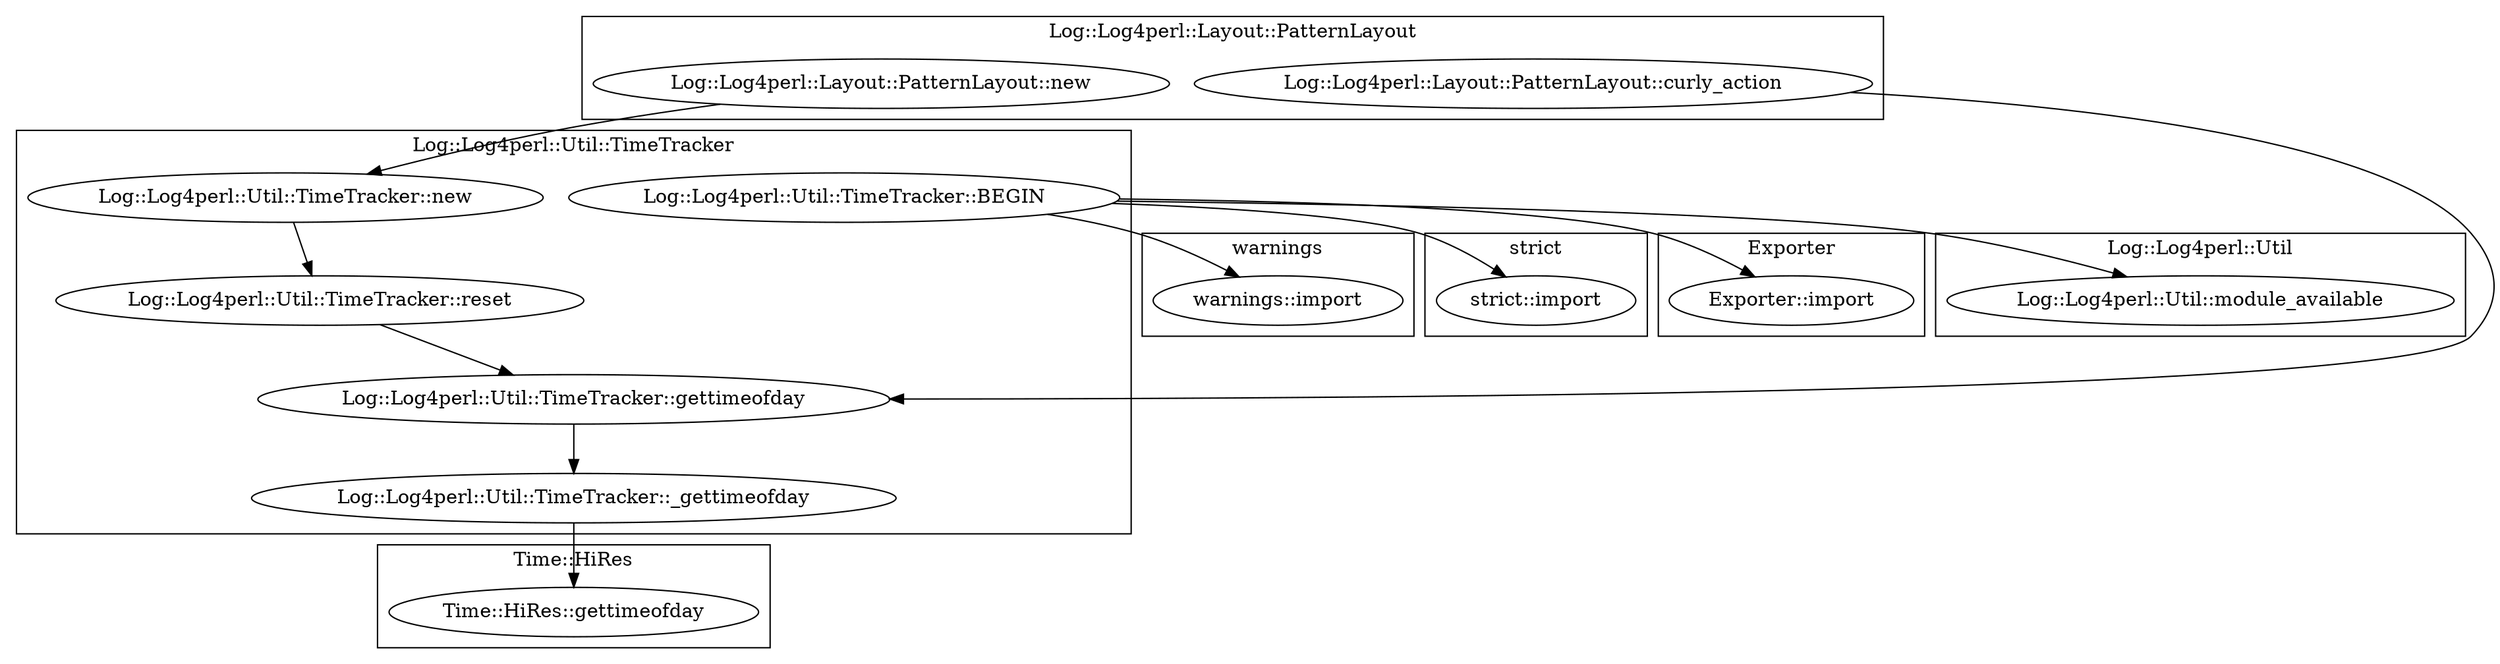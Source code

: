 digraph {
graph [overlap=false]
subgraph cluster_Log_Log4perl_Layout_PatternLayout {
	label="Log::Log4perl::Layout::PatternLayout";
	"Log::Log4perl::Layout::PatternLayout::curly_action";
	"Log::Log4perl::Layout::PatternLayout::new";
}
subgraph cluster_warnings {
	label="warnings";
	"warnings::import";
}
subgraph cluster_strict {
	label="strict";
	"strict::import";
}
subgraph cluster_Log_Log4perl_Util_TimeTracker {
	label="Log::Log4perl::Util::TimeTracker";
	"Log::Log4perl::Util::TimeTracker::gettimeofday";
	"Log::Log4perl::Util::TimeTracker::reset";
	"Log::Log4perl::Util::TimeTracker::new";
	"Log::Log4perl::Util::TimeTracker::_gettimeofday";
	"Log::Log4perl::Util::TimeTracker::BEGIN";
}
subgraph cluster_Time_HiRes {
	label="Time::HiRes";
	"Time::HiRes::gettimeofday";
}
subgraph cluster_Exporter {
	label="Exporter";
	"Exporter::import";
}
subgraph cluster_Log_Log4perl_Util {
	label="Log::Log4perl::Util";
	"Log::Log4perl::Util::module_available";
}
"Log::Log4perl::Util::TimeTracker::BEGIN" -> "Log::Log4perl::Util::module_available";
"Log::Log4perl::Layout::PatternLayout::new" -> "Log::Log4perl::Util::TimeTracker::new";
"Log::Log4perl::Util::TimeTracker::BEGIN" -> "Exporter::import";
"Log::Log4perl::Util::TimeTracker::_gettimeofday" -> "Time::HiRes::gettimeofday";
"Log::Log4perl::Util::TimeTracker::new" -> "Log::Log4perl::Util::TimeTracker::reset";
"Log::Log4perl::Util::TimeTracker::BEGIN" -> "warnings::import";
"Log::Log4perl::Util::TimeTracker::reset" -> "Log::Log4perl::Util::TimeTracker::gettimeofday";
"Log::Log4perl::Layout::PatternLayout::curly_action" -> "Log::Log4perl::Util::TimeTracker::gettimeofday";
"Log::Log4perl::Util::TimeTracker::BEGIN" -> "strict::import";
"Log::Log4perl::Util::TimeTracker::gettimeofday" -> "Log::Log4perl::Util::TimeTracker::_gettimeofday";
}
